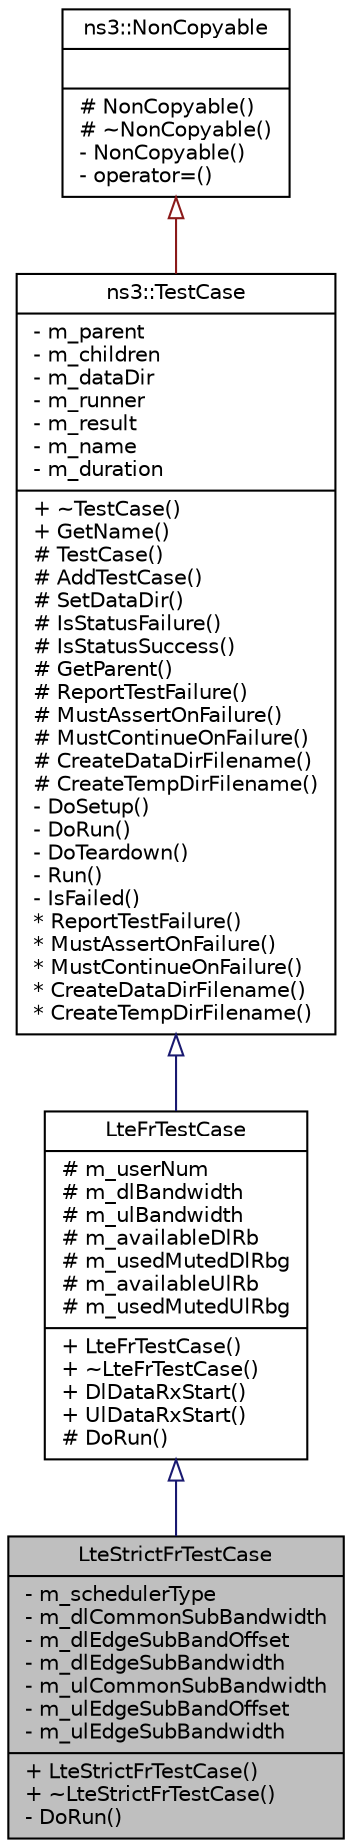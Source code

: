 digraph "LteStrictFrTestCase"
{
  edge [fontname="Helvetica",fontsize="10",labelfontname="Helvetica",labelfontsize="10"];
  node [fontname="Helvetica",fontsize="10",shape=record];
  Node1 [label="{LteStrictFrTestCase\n|- m_schedulerType\l- m_dlCommonSubBandwidth\l- m_dlEdgeSubBandOffset\l- m_dlEdgeSubBandwidth\l- m_ulCommonSubBandwidth\l- m_ulEdgeSubBandOffset\l- m_ulEdgeSubBandwidth\l|+ LteStrictFrTestCase()\l+ ~LteStrictFrTestCase()\l- DoRun()\l}",height=0.2,width=0.4,color="black", fillcolor="grey75", style="filled", fontcolor="black"];
  Node2 -> Node1 [dir="back",color="midnightblue",fontsize="10",style="solid",arrowtail="onormal"];
  Node2 [label="{LteFrTestCase\n|# m_userNum\l# m_dlBandwidth\l# m_ulBandwidth\l# m_availableDlRb\l# m_usedMutedDlRbg\l# m_availableUlRb\l# m_usedMutedUlRbg\l|+ LteFrTestCase()\l+ ~LteFrTestCase()\l+ DlDataRxStart()\l+ UlDataRxStart()\l# DoRun()\l}",height=0.2,width=0.4,color="black", fillcolor="white", style="filled",URL="$d9/db9/classLteFrTestCase.html"];
  Node3 -> Node2 [dir="back",color="midnightblue",fontsize="10",style="solid",arrowtail="onormal"];
  Node3 [label="{ns3::TestCase\n|- m_parent\l- m_children\l- m_dataDir\l- m_runner\l- m_result\l- m_name\l- m_duration\l|+ ~TestCase()\l+ GetName()\l# TestCase()\l# AddTestCase()\l# SetDataDir()\l# IsStatusFailure()\l# IsStatusSuccess()\l# GetParent()\l# ReportTestFailure()\l# MustAssertOnFailure()\l# MustContinueOnFailure()\l# CreateDataDirFilename()\l# CreateTempDirFilename()\l- DoSetup()\l- DoRun()\l- DoTeardown()\l- Run()\l- IsFailed()\l* ReportTestFailure()\l* MustAssertOnFailure()\l* MustContinueOnFailure()\l* CreateDataDirFilename()\l* CreateTempDirFilename()\l}",height=0.2,width=0.4,color="black", fillcolor="white", style="filled",URL="$dd/d88/classns3_1_1TestCase.html",tooltip="encapsulates test code "];
  Node4 -> Node3 [dir="back",color="firebrick4",fontsize="10",style="solid",arrowtail="onormal"];
  Node4 [label="{ns3::NonCopyable\n||# NonCopyable()\l# ~NonCopyable()\l- NonCopyable()\l- operator=()\l}",height=0.2,width=0.4,color="black", fillcolor="white", style="filled",URL="$da/dd1/classns3_1_1NonCopyable.html"];
}
